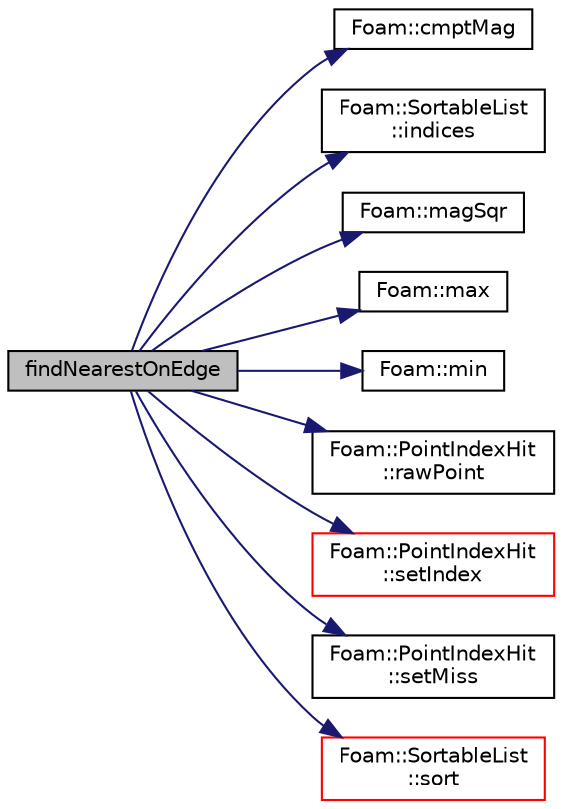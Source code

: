 digraph "findNearestOnEdge"
{
  bgcolor="transparent";
  edge [fontname="Helvetica",fontsize="10",labelfontname="Helvetica",labelfontsize="10"];
  node [fontname="Helvetica",fontsize="10",shape=record];
  rankdir="LR";
  Node293 [label="findNearestOnEdge",height=0.2,width=0.4,color="black", fillcolor="grey75", style="filled", fontcolor="black"];
  Node293 -> Node294 [color="midnightblue",fontsize="10",style="solid",fontname="Helvetica"];
  Node294 [label="Foam::cmptMag",height=0.2,width=0.4,color="black",URL="$a21851.html#acf2383c8a0a1d5fef3eb5255b950229d"];
  Node293 -> Node295 [color="midnightblue",fontsize="10",style="solid",fontname="Helvetica"];
  Node295 [label="Foam::SortableList\l::indices",height=0.2,width=0.4,color="black",URL="$a27033.html#a28bce53bb8731da2b5f7a7cfb9ae2167",tooltip="Return the list of sorted indices. Updated every sort. "];
  Node293 -> Node296 [color="midnightblue",fontsize="10",style="solid",fontname="Helvetica"];
  Node296 [label="Foam::magSqr",height=0.2,width=0.4,color="black",URL="$a21851.html#ae6fff2c6981e6d9618aa5038e69def6e"];
  Node293 -> Node297 [color="midnightblue",fontsize="10",style="solid",fontname="Helvetica"];
  Node297 [label="Foam::max",height=0.2,width=0.4,color="black",URL="$a21851.html#ac993e906cf2774ae77e666bc24e81733"];
  Node293 -> Node298 [color="midnightblue",fontsize="10",style="solid",fontname="Helvetica"];
  Node298 [label="Foam::min",height=0.2,width=0.4,color="black",URL="$a21851.html#a253e112ad2d56d96230ff39ea7f442dc"];
  Node293 -> Node299 [color="midnightblue",fontsize="10",style="solid",fontname="Helvetica"];
  Node299 [label="Foam::PointIndexHit\l::rawPoint",height=0.2,width=0.4,color="black",URL="$a28721.html#a479a270e3db1518fd61b8a756455786b",tooltip="Return point with no checking. "];
  Node293 -> Node300 [color="midnightblue",fontsize="10",style="solid",fontname="Helvetica"];
  Node300 [label="Foam::PointIndexHit\l::setIndex",height=0.2,width=0.4,color="red",URL="$a28721.html#af1194cc388e0880f1a5d4b21528bbff1"];
  Node293 -> Node302 [color="midnightblue",fontsize="10",style="solid",fontname="Helvetica"];
  Node302 [label="Foam::PointIndexHit\l::setMiss",height=0.2,width=0.4,color="black",URL="$a28721.html#a1e37efa237c2d65dc84234313a6f84c5"];
  Node293 -> Node303 [color="midnightblue",fontsize="10",style="solid",fontname="Helvetica"];
  Node303 [label="Foam::SortableList\l::sort",height=0.2,width=0.4,color="red",URL="$a27033.html#a47fdc9eea42b6975cdc835bb2e08810e",tooltip="(stable) sort the list (if changed after construction time) "];
}
